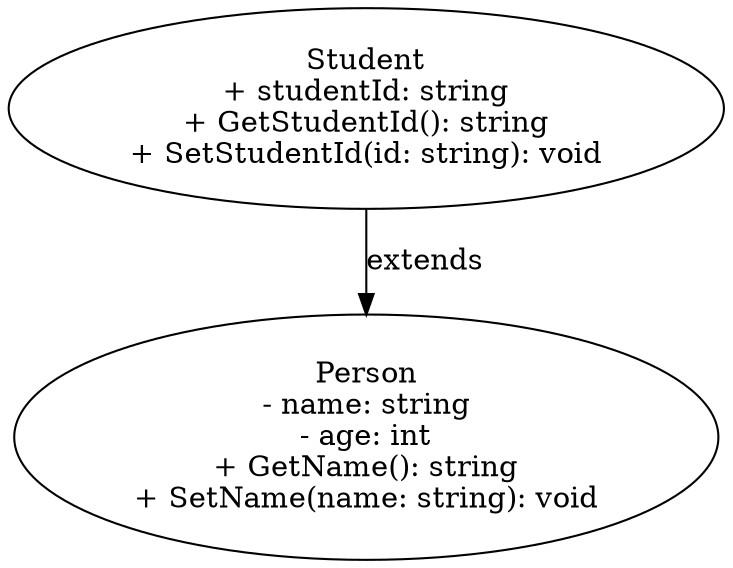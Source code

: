 digraph G {
    Person [label="Person\n- name: string\n- age: int\n+ GetName(): string\n+ SetName(name: string): void"]
    Student [label="Student\n+ studentId: string\n+ GetStudentId(): string\n+ SetStudentId(id: string): void"]

    Student -> Person [label="extends"]
}